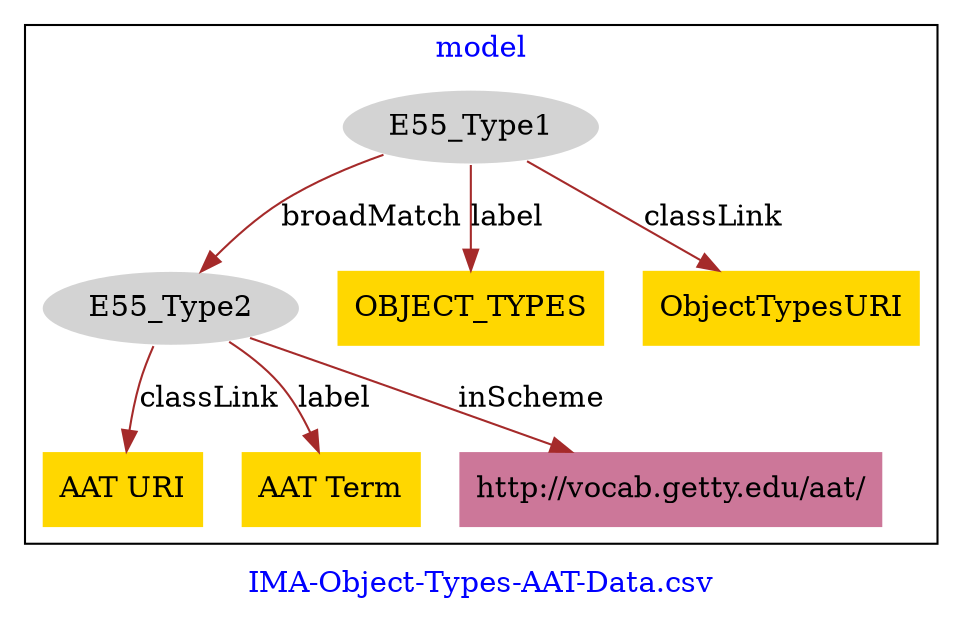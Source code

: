 digraph n0 {
fontcolor="blue"
remincross="true"
label="IMA-Object-Types-AAT-Data.csv"
subgraph cluster {
label="model"
n2[style="filled",color="white",fillcolor="lightgray",label="E55_Type1"];
n3[style="filled",color="white",fillcolor="lightgray",label="E55_Type2"];
n4[shape="plaintext",style="filled",fillcolor="gold",label="OBJECT_TYPES"];
n5[shape="plaintext",style="filled",fillcolor="gold",label="ObjectTypesURI"];
n6[shape="plaintext",style="filled",fillcolor="gold",label="AAT URI"];
n7[shape="plaintext",style="filled",fillcolor="gold",label="AAT Term"];
n8[shape="plaintext",style="filled",fillcolor="#CC7799",label="http://vocab.getty.edu/aat/"];
}
n2 -> n3[color="brown",fontcolor="black",label="broadMatch"]
n2 -> n4[color="brown",fontcolor="black",label="label"]
n2 -> n5[color="brown",fontcolor="black",label="classLink"]
n3 -> n6[color="brown",fontcolor="black",label="classLink"]
n3 -> n7[color="brown",fontcolor="black",label="label"]
n3 -> n8[color="brown",fontcolor="black",label="inScheme"]
}
